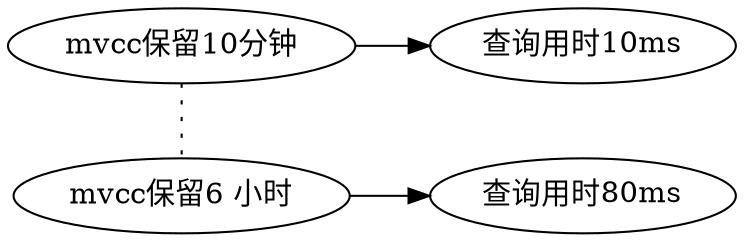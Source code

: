 digraph {
    graph[nodesep=0.5, rankdir="LR"]
    "mvcc保留10分钟" -> "查询用时10ms";
    "mvcc保留6 小时" -> "查询用时80ms";
    {rank=same;"mvcc保留10分钟" -> "mvcc保留6 小时"[style=dotted, dir=none]};
    
}


















